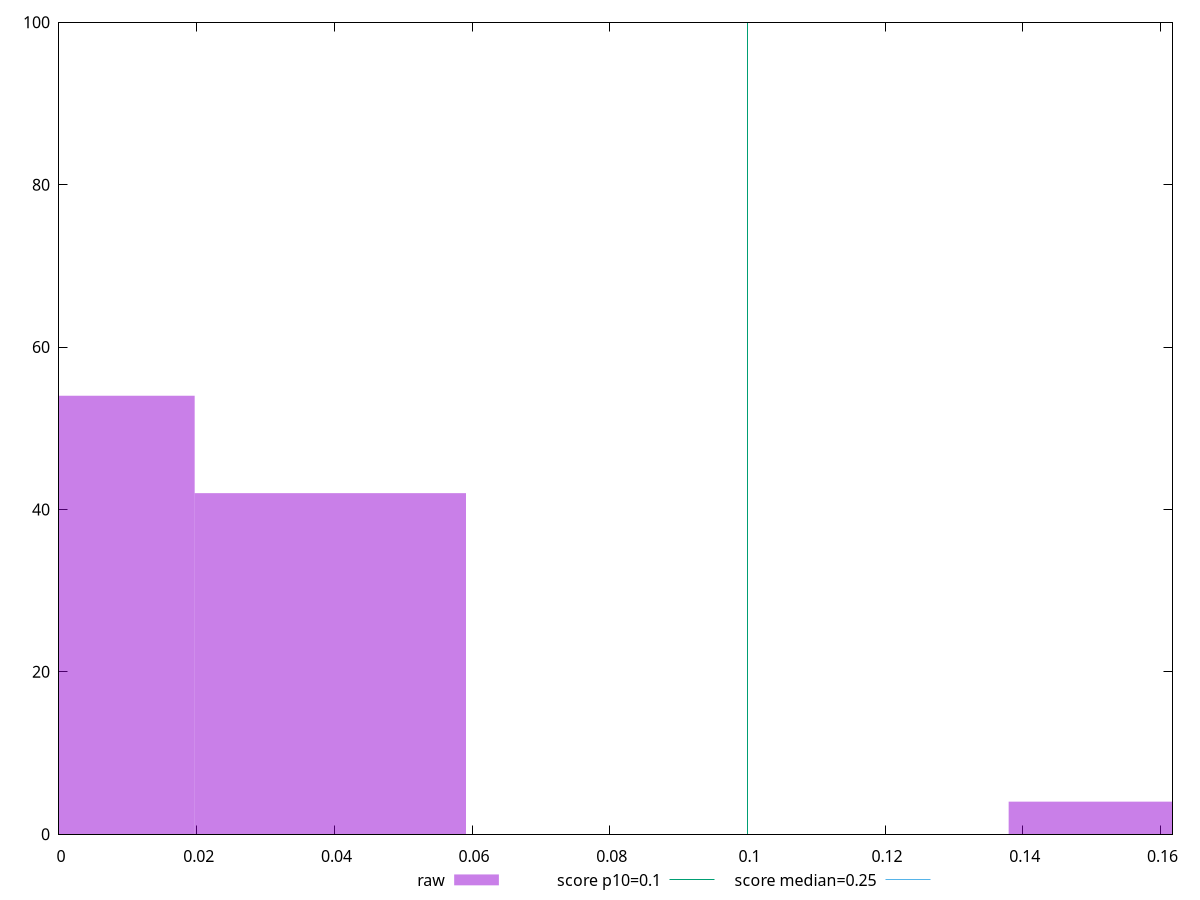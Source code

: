 reset

$raw <<EOF
0.1576497889580724 4
0 54
0.0394124472395181 42
EOF

set key outside below
set boxwidth 0.0394124472395181
set xrange [0:0.1617432536019219]
set yrange [0:100]
set trange [0:100]
set style fill transparent solid 0.5 noborder

set parametric
set terminal svg size 640, 490 enhanced background rgb 'white'
set output "reports/report_00027_2021-02-24T12-40-31.850Z/cumulative-layout-shift/samples/agenda/raw/histogram.svg"

plot $raw title "raw" with boxes, \
     0.1,t title "score p10=0.1", \
     0.25,t title "score median=0.25"

reset
